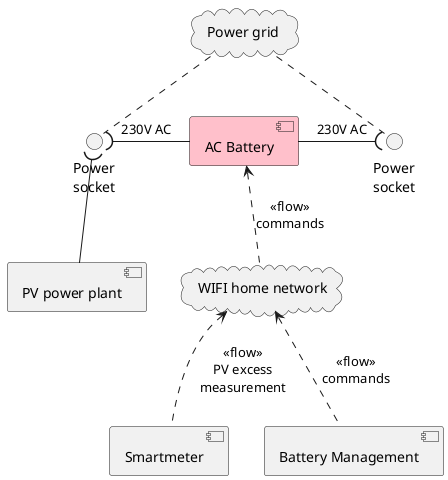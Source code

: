 @startuml
skinparam componentStyle uml2

cloud "Power grid" as grid
cloud "WIFI home network" as net
interface "Power\nsocket" as isocket
component "AC Battery" as batt #pink
component "Smartmeter" as sm
component "Battery Management" as mng 
interface "Power\nsocket" as osocket

component "PV power plant" as pv 

grid .down. isocket
isocket )- batt: 230V AC
batt -( osocket: 230V AC
osocket .up. grid

isocket )-down- pv

batt <.down. net: <<flow>>\ncommands
sm .up.> net: <<flow>>\nPV excess\nmeasurement
mng .up.> net: <<flow>>\ncommands
@enduml
